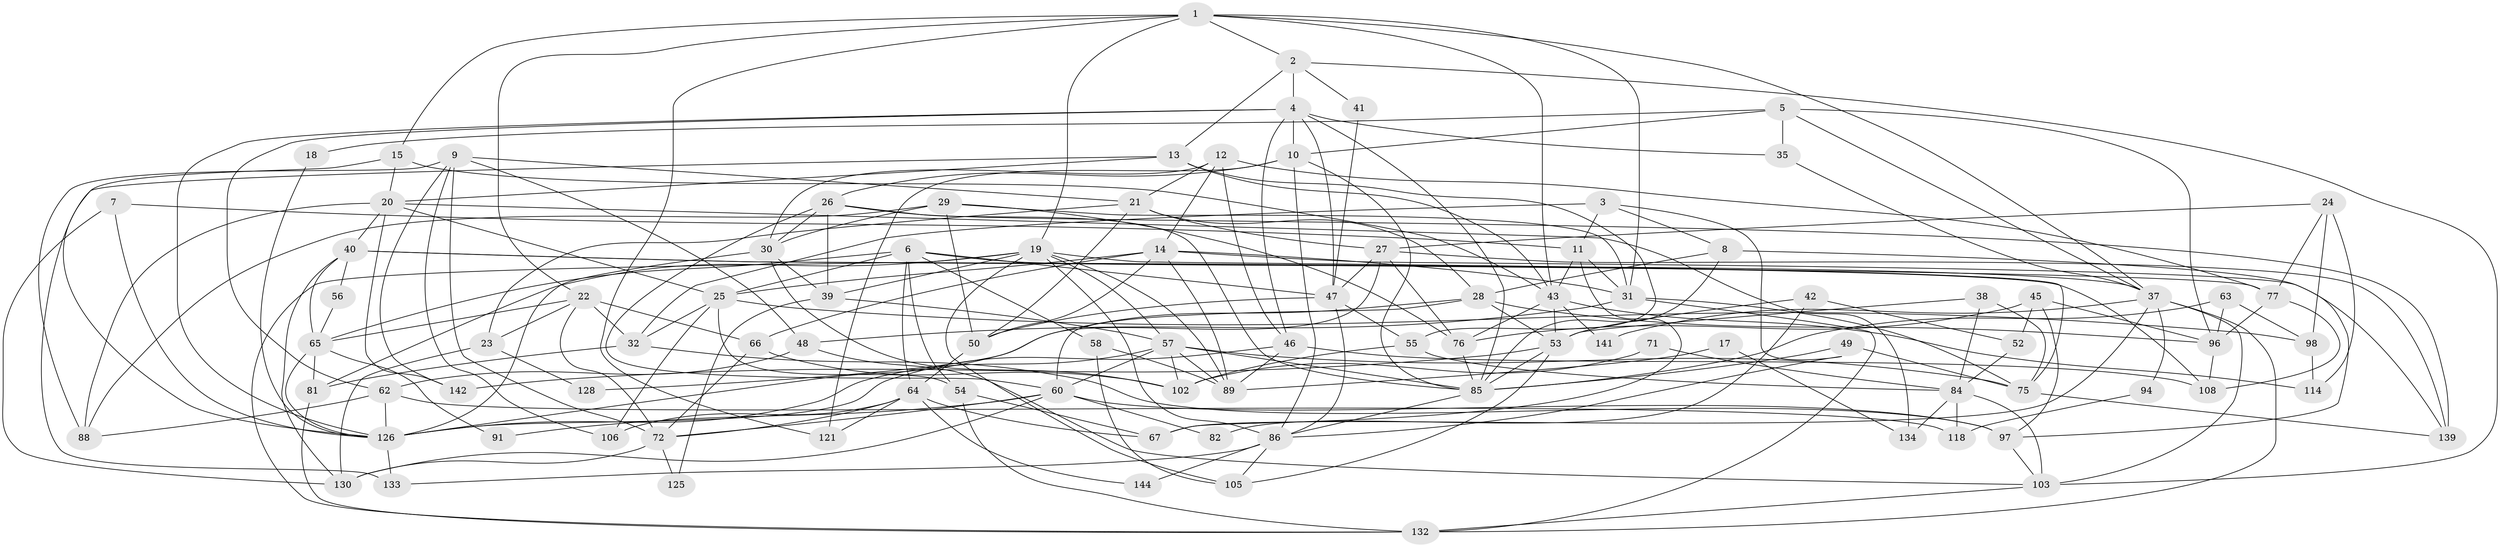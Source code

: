 // original degree distribution, {6: 0.1095890410958904, 5: 0.17123287671232876, 4: 0.2534246575342466, 3: 0.2671232876712329, 2: 0.14383561643835616, 7: 0.0547945205479452}
// Generated by graph-tools (version 1.1) at 2025/11/02/27/25 16:11:16]
// undirected, 95 vertices, 232 edges
graph export_dot {
graph [start="1"]
  node [color=gray90,style=filled];
  1 [super="+61"];
  2;
  3;
  4 [super="+33"];
  5 [super="+143"];
  6 [super="+140"];
  7;
  8 [super="+79"];
  9 [super="+107"];
  10 [super="+73"];
  11 [super="+99"];
  12 [super="+112"];
  13 [super="+100"];
  14 [super="+34"];
  15 [super="+16"];
  17;
  18;
  19 [super="+36"];
  20;
  21 [super="+68"];
  22;
  23 [super="+92"];
  24;
  25 [super="+109"];
  26 [super="+51"];
  27 [super="+44"];
  28 [super="+90"];
  29 [super="+116"];
  30 [super="+127"];
  31 [super="+70"];
  32 [super="+131"];
  35;
  37 [super="+80"];
  38;
  39 [super="+59"];
  40 [super="+117"];
  41;
  42;
  43 [super="+74"];
  45;
  46;
  47;
  48;
  49;
  50;
  52;
  53 [super="+69"];
  54;
  55 [super="+95"];
  56;
  57 [super="+83"];
  58;
  60 [super="+124"];
  62;
  63;
  64 [super="+78"];
  65 [super="+104"];
  66;
  67 [super="+123"];
  71;
  72 [super="+113"];
  75 [super="+137"];
  76 [super="+129"];
  77 [super="+87"];
  81;
  82;
  84 [super="+93"];
  85 [super="+110"];
  86 [super="+138"];
  88 [super="+115"];
  89 [super="+136"];
  91;
  94;
  96 [super="+101"];
  97 [super="+111"];
  98;
  102 [super="+122"];
  103 [super="+119"];
  105;
  106 [super="+120"];
  108;
  114;
  118;
  121;
  125;
  126 [super="+146"];
  128;
  130;
  132 [super="+135"];
  133;
  134;
  139;
  141;
  142 [super="+145"];
  144;
  1 -- 2;
  1 -- 15;
  1 -- 121;
  1 -- 19;
  1 -- 43;
  1 -- 22;
  1 -- 31;
  1 -- 37;
  2 -- 13;
  2 -- 41;
  2 -- 103;
  2 -- 4;
  3 -- 86;
  3 -- 8;
  3 -- 32;
  3 -- 11;
  4 -- 47;
  4 -- 46;
  4 -- 10;
  4 -- 62;
  4 -- 35;
  4 -- 126;
  4 -- 85;
  5 -- 35;
  5 -- 10;
  5 -- 37;
  5 -- 96;
  5 -- 18;
  6 -- 47;
  6 -- 58;
  6 -- 65;
  6 -- 37 [weight=2];
  6 -- 54;
  6 -- 25;
  6 -- 64;
  7 -- 126;
  7 -- 130;
  7 -- 11;
  8 -- 85;
  8 -- 97;
  8 -- 28;
  9 -- 72;
  9 -- 88;
  9 -- 142;
  9 -- 48;
  9 -- 21;
  9 -- 106;
  10 -- 121;
  10 -- 86;
  10 -- 26;
  10 -- 85;
  11 -- 43;
  11 -- 31;
  11 -- 67;
  12 -- 14;
  12 -- 21;
  12 -- 46;
  12 -- 77;
  12 -- 30;
  13 -- 20;
  13 -- 55;
  13 -- 43;
  13 -- 133;
  14 -- 31;
  14 -- 139;
  14 -- 66;
  14 -- 89;
  14 -- 50;
  14 -- 25;
  15 -- 43;
  15 -- 126;
  15 -- 20;
  17 -- 134;
  17 -- 89;
  18 -- 126;
  19 -- 89;
  19 -- 57;
  19 -- 81;
  19 -- 105;
  19 -- 75;
  19 -- 132;
  19 -- 39;
  19 -- 86;
  20 -- 40;
  20 -- 134;
  20 -- 142;
  20 -- 88;
  20 -- 25;
  21 -- 27;
  21 -- 50;
  21 -- 23;
  21 -- 28 [weight=2];
  22 -- 32;
  22 -- 66;
  22 -- 72;
  22 -- 65;
  22 -- 23;
  23 -- 130;
  23 -- 128;
  24 -- 114;
  24 -- 77;
  24 -- 98;
  24 -- 27;
  25 -- 32;
  25 -- 98;
  25 -- 54;
  25 -- 106;
  26 -- 85;
  26 -- 139 [weight=2];
  26 -- 30;
  26 -- 39;
  26 -- 60;
  27 -- 126;
  27 -- 139;
  27 -- 47;
  27 -- 76;
  28 -- 96;
  28 -- 53;
  28 -- 128;
  28 -- 60;
  29 -- 30;
  29 -- 50;
  29 -- 88;
  29 -- 31;
  29 -- 76;
  30 -- 126;
  30 -- 102;
  30 -- 39;
  31 -- 48;
  31 -- 132;
  31 -- 75;
  32 -- 81;
  32 -- 97 [weight=2];
  35 -- 37;
  37 -- 67;
  37 -- 103;
  37 -- 132;
  37 -- 141;
  37 -- 94;
  38 -- 84;
  38 -- 53;
  38 -- 75;
  39 -- 57;
  39 -- 125;
  40 -- 108;
  40 -- 65;
  40 -- 77;
  40 -- 56;
  40 -- 130;
  41 -- 47;
  42 -- 52;
  42 -- 82;
  42 -- 53;
  43 -- 53;
  43 -- 114;
  43 -- 141;
  43 -- 76;
  45 -- 97;
  45 -- 76;
  45 -- 52;
  45 -- 96;
  46 -- 108;
  46 -- 89;
  46 -- 126;
  47 -- 86;
  47 -- 50;
  47 -- 55;
  48 -- 62;
  48 -- 103;
  49 -- 75;
  49 -- 85;
  50 -- 64;
  52 -- 84;
  53 -- 105;
  53 -- 142;
  53 -- 85;
  54 -- 67;
  54 -- 132;
  55 -- 102;
  55 -- 84 [weight=2];
  56 -- 65;
  57 -- 85;
  57 -- 60;
  57 -- 89;
  57 -- 102;
  57 -- 75;
  57 -- 126;
  58 -- 89;
  58 -- 105;
  60 -- 97;
  60 -- 82;
  60 -- 130;
  60 -- 72;
  60 -- 91;
  62 -- 126;
  62 -- 88;
  62 -- 118;
  63 -- 85;
  63 -- 98;
  63 -- 96 [weight=2];
  64 -- 72;
  64 -- 106;
  64 -- 121;
  64 -- 144;
  64 -- 67;
  65 -- 81;
  65 -- 91;
  65 -- 126;
  66 -- 102;
  66 -- 72;
  71 -- 84;
  71 -- 102;
  72 -- 130;
  72 -- 125;
  75 -- 139;
  76 -- 85;
  77 -- 96;
  77 -- 108;
  81 -- 132;
  84 -- 103 [weight=2];
  84 -- 134;
  84 -- 118;
  85 -- 86;
  86 -- 144;
  86 -- 133;
  86 -- 105;
  94 -- 118;
  96 -- 108;
  97 -- 103;
  98 -- 114;
  103 -- 132;
  126 -- 133;
}
